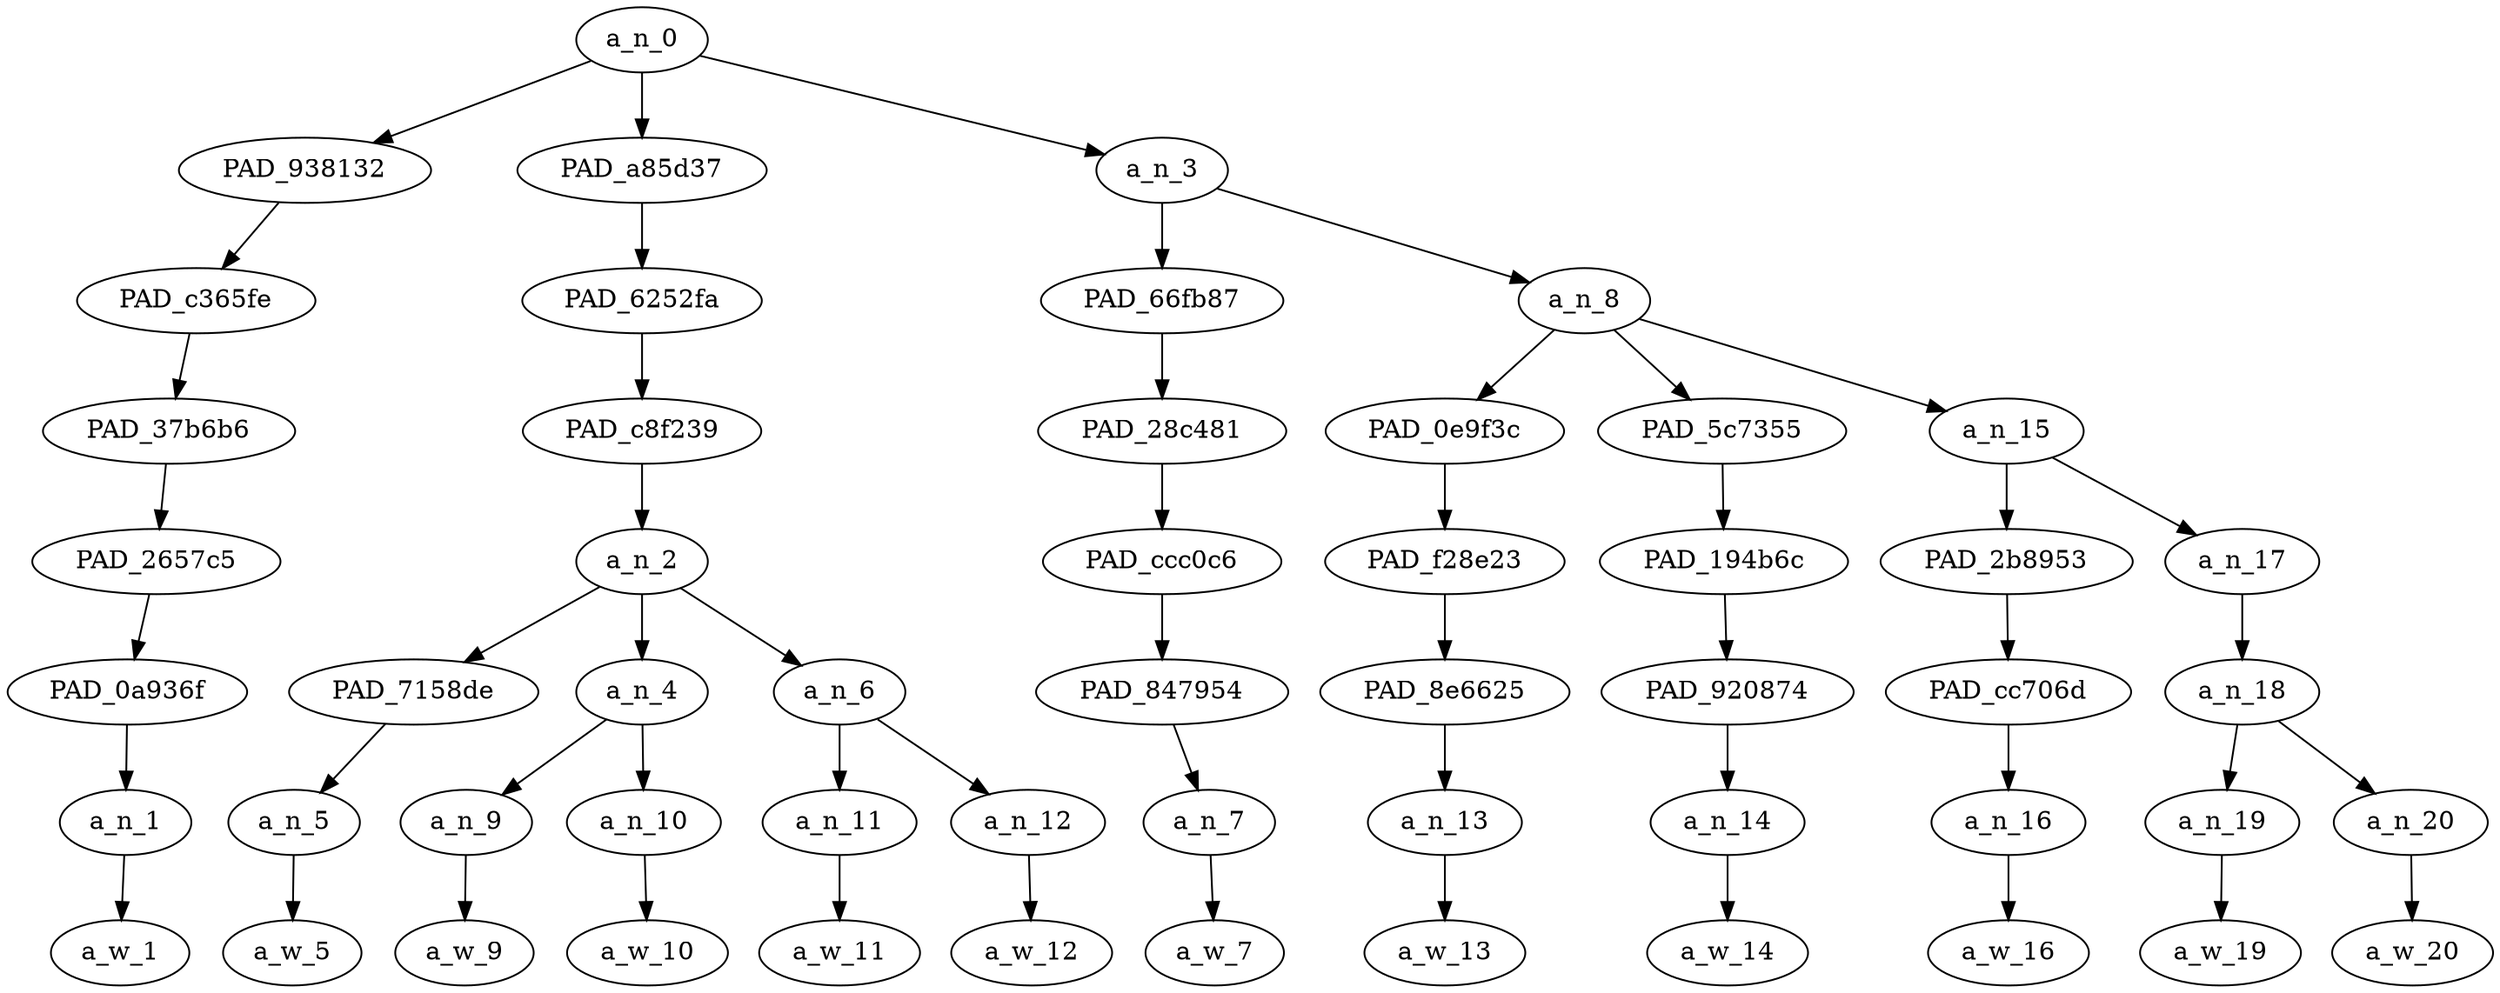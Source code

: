 strict digraph "" {
	a_n_0	[div_dir=1,
		index=0,
		level=7,
		pos="3.375,7!",
		text_span="[0, 1, 2, 3, 4, 5, 6, 7, 8, 9, 10, 11]",
		value=0.99999997];
	PAD_938132	[div_dir=1,
		index=0,
		level=6,
		pos="0.0,6!",
		text_span="[0]",
		value=0.12314018];
	a_n_0 -> PAD_938132;
	PAD_a85d37	[div_dir=1,
		index=1,
		level=6,
		pos="3.0,6!",
		text_span="[1, 2, 3, 4, 5]",
		value=0.64092338];
	a_n_0 -> PAD_a85d37;
	a_n_3	[div_dir=1,
		index=2,
		level=6,
		pos="7.125,6!",
		text_span="[6, 7, 8, 9, 10, 11]",
		value=0.23430818];
	a_n_0 -> a_n_3;
	PAD_c365fe	[div_dir=1,
		index=0,
		level=5,
		pos="0.0,5!",
		text_span="[0]",
		value=0.12314018];
	PAD_938132 -> PAD_c365fe;
	PAD_37b6b6	[div_dir=1,
		index=0,
		level=4,
		pos="0.0,4!",
		text_span="[0]",
		value=0.12314018];
	PAD_c365fe -> PAD_37b6b6;
	PAD_2657c5	[div_dir=1,
		index=0,
		level=3,
		pos="0.0,3!",
		text_span="[0]",
		value=0.12314018];
	PAD_37b6b6 -> PAD_2657c5;
	PAD_0a936f	[div_dir=1,
		index=0,
		level=2,
		pos="0.0,2!",
		text_span="[0]",
		value=0.12314018];
	PAD_2657c5 -> PAD_0a936f;
	a_n_1	[div_dir=1,
		index=0,
		level=1,
		pos="0.0,1!",
		text_span="[0]",
		value=0.12314018];
	PAD_0a936f -> a_n_1;
	a_w_1	[div_dir=0,
		index=0,
		level=0,
		pos="0,0!",
		text_span="[0]",
		value=maybe];
	a_n_1 -> a_w_1;
	PAD_6252fa	[div_dir=1,
		index=1,
		level=5,
		pos="3.0,5!",
		text_span="[1, 2, 3, 4, 5]",
		value=0.64092338];
	PAD_a85d37 -> PAD_6252fa;
	PAD_c8f239	[div_dir=1,
		index=1,
		level=4,
		pos="3.0,4!",
		text_span="[1, 2, 3, 4, 5]",
		value=0.64092338];
	PAD_6252fa -> PAD_c8f239;
	a_n_2	[div_dir=1,
		index=1,
		level=3,
		pos="3.0,3!",
		text_span="[1, 2, 3, 4, 5]",
		value=0.64092338];
	PAD_c8f239 -> a_n_2;
	PAD_7158de	[div_dir=1,
		index=2,
		level=2,
		pos="3.0,2!",
		text_span="[3]",
		value=0.04019925];
	a_n_2 -> PAD_7158de;
	a_n_4	[div_dir=1,
		index=1,
		level=2,
		pos="1.5,2!",
		text_span="[1, 2]",
		value=0.37973793];
	a_n_2 -> a_n_4;
	a_n_6	[div_dir=1,
		index=3,
		level=2,
		pos="4.5,2!",
		text_span="[4, 5]",
		value=0.21973974];
	a_n_2 -> a_n_6;
	a_n_5	[div_dir=1,
		index=3,
		level=1,
		pos="3.0,1!",
		text_span="[3]",
		value=0.04019925];
	PAD_7158de -> a_n_5;
	a_w_5	[div_dir=0,
		index=3,
		level=0,
		pos="3,0!",
		text_span="[3]",
		value=and];
	a_n_5 -> a_w_5;
	a_n_9	[div_dir=1,
		index=1,
		level=1,
		pos="1.0,1!",
		text_span="[1]",
		value=0.05824668];
	a_n_4 -> a_n_9;
	a_n_10	[div_dir=1,
		index=2,
		level=1,
		pos="2.0,1!",
		text_span="[2]",
		value=0.32008997];
	a_n_4 -> a_n_10;
	a_w_9	[div_dir=0,
		index=1,
		level=0,
		pos="1,0!",
		text_span="[1]",
		value=the];
	a_n_9 -> a_w_9;
	a_w_10	[div_dir=0,
		index=2,
		level=0,
		pos="2,0!",
		text_span="[2]",
		value=muzzies];
	a_n_10 -> a_w_10;
	a_n_11	[div_dir=1,
		index=4,
		level=1,
		pos="4.0,1!",
		text_span="[4]",
		value=0.04734244];
	a_n_6 -> a_n_11;
	a_n_12	[div_dir=1,
		index=5,
		level=1,
		pos="5.0,1!",
		text_span="[5]",
		value=0.17206957];
	a_n_6 -> a_n_12;
	a_w_11	[div_dir=0,
		index=4,
		level=0,
		pos="4,0!",
		text_span="[4]",
		value=the1];
	a_n_11 -> a_w_11;
	a_w_12	[div_dir=0,
		index=5,
		level=0,
		pos="5,0!",
		text_span="[5]",
		value=trannies];
	a_n_12 -> a_w_12;
	PAD_66fb87	[div_dir=1,
		index=2,
		level=5,
		pos="6.0,5!",
		text_span="[6]",
		value=0.04139574];
	a_n_3 -> PAD_66fb87;
	a_n_8	[div_dir=1,
		index=3,
		level=5,
		pos="8.25,5!",
		text_span="[7, 8, 9, 10, 11]",
		value=0.19241674];
	a_n_3 -> a_n_8;
	PAD_28c481	[div_dir=1,
		index=2,
		level=4,
		pos="6.0,4!",
		text_span="[6]",
		value=0.04139574];
	PAD_66fb87 -> PAD_28c481;
	PAD_ccc0c6	[div_dir=1,
		index=2,
		level=3,
		pos="6.0,3!",
		text_span="[6]",
		value=0.04139574];
	PAD_28c481 -> PAD_ccc0c6;
	PAD_847954	[div_dir=1,
		index=4,
		level=2,
		pos="6.0,2!",
		text_span="[6]",
		value=0.04139574];
	PAD_ccc0c6 -> PAD_847954;
	a_n_7	[div_dir=1,
		index=6,
		level=1,
		pos="6.0,1!",
		text_span="[6]",
		value=0.04139574];
	PAD_847954 -> a_n_7;
	a_w_7	[div_dir=0,
		index=6,
		level=0,
		pos="6,0!",
		text_span="[6]",
		value=will];
	a_n_7 -> a_w_7;
	PAD_0e9f3c	[div_dir=1,
		index=3,
		level=4,
		pos="7.0,4!",
		text_span="[7]",
		value=0.04289115];
	a_n_8 -> PAD_0e9f3c;
	PAD_5c7355	[div_dir=1,
		index=4,
		level=4,
		pos="8.0,4!",
		text_span="[8]",
		value=0.03589721];
	a_n_8 -> PAD_5c7355;
	a_n_15	[div_dir=1,
		index=5,
		level=4,
		pos="9.75,4!",
		text_span="[9, 10, 11]",
		value=0.11320438];
	a_n_8 -> a_n_15;
	PAD_f28e23	[div_dir=1,
		index=3,
		level=3,
		pos="7.0,3!",
		text_span="[7]",
		value=0.04289115];
	PAD_0e9f3c -> PAD_f28e23;
	PAD_8e6625	[div_dir=1,
		index=5,
		level=2,
		pos="7.0,2!",
		text_span="[7]",
		value=0.04289115];
	PAD_f28e23 -> PAD_8e6625;
	a_n_13	[div_dir=1,
		index=7,
		level=1,
		pos="7.0,1!",
		text_span="[7]",
		value=0.04289115];
	PAD_8e6625 -> a_n_13;
	a_w_13	[div_dir=0,
		index=7,
		level=0,
		pos="7,0!",
		text_span="[7]",
		value=step];
	a_n_13 -> a_w_13;
	PAD_194b6c	[div_dir=1,
		index=4,
		level=3,
		pos="8.0,3!",
		text_span="[8]",
		value=0.03589721];
	PAD_5c7355 -> PAD_194b6c;
	PAD_920874	[div_dir=1,
		index=6,
		level=2,
		pos="8.0,2!",
		text_span="[8]",
		value=0.03589721];
	PAD_194b6c -> PAD_920874;
	a_n_14	[div_dir=1,
		index=8,
		level=1,
		pos="8.0,1!",
		text_span="[8]",
		value=0.03589721];
	PAD_920874 -> a_n_14;
	a_w_14	[div_dir=0,
		index=8,
		level=0,
		pos="8,0!",
		text_span="[8]",
		value=up];
	a_n_14 -> a_w_14;
	PAD_2b8953	[div_dir=1,
		index=5,
		level=3,
		pos="9.0,3!",
		text_span="[9]",
		value=0.03139354];
	a_n_15 -> PAD_2b8953;
	a_n_17	[div_dir=1,
		index=6,
		level=3,
		pos="10.5,3!",
		text_span="[10, 11]",
		value=0.08160205];
	a_n_15 -> a_n_17;
	PAD_cc706d	[div_dir=1,
		index=7,
		level=2,
		pos="9.0,2!",
		text_span="[9]",
		value=0.03139354];
	PAD_2b8953 -> PAD_cc706d;
	a_n_16	[div_dir=1,
		index=9,
		level=1,
		pos="9.0,1!",
		text_span="[9]",
		value=0.03139354];
	PAD_cc706d -> a_n_16;
	a_w_16	[div_dir=0,
		index=9,
		level=0,
		pos="9,0!",
		text_span="[9]",
		value=if];
	a_n_16 -> a_w_16;
	a_n_18	[div_dir=1,
		index=8,
		level=2,
		pos="10.5,2!",
		text_span="[10, 11]",
		value=0.08142715];
	a_n_17 -> a_n_18;
	a_n_19	[div_dir=1,
		index=10,
		level=1,
		pos="10.0,1!",
		text_span="[10]",
		value=0.03794739];
	a_n_18 -> a_n_19;
	a_n_20	[div_dir=1,
		index=11,
		level=1,
		pos="11.0,1!",
		text_span="[11]",
		value=0.04330485];
	a_n_18 -> a_n_20;
	a_w_19	[div_dir=0,
		index=10,
		level=0,
		pos="10,0!",
		text_span="[10]",
		value=need];
	a_n_19 -> a_w_19;
	a_w_20	[div_dir=0,
		index=11,
		level=0,
		pos="11,0!",
		text_span="[11]",
		value=be];
	a_n_20 -> a_w_20;
}
